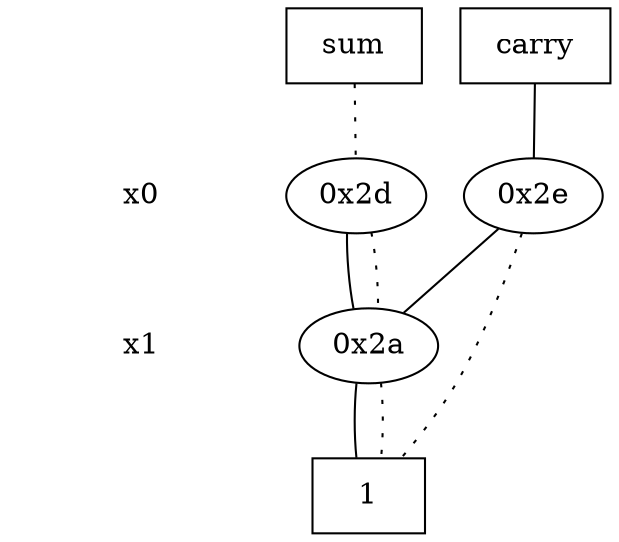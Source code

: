 digraph "DD" {
size = "7.5,10"
center = true;
edge [dir = none];
{ node [shape = plaintext];
  edge [style = invis];
  "CONST NODES" [style = invis];
" x0 " -> " x1 " -> "CONST NODES"; 
}
{ rank = same; node [shape = box]; edge [style = invis];
"  sum  " -> "  carry  "; }
{ rank = same; " x0 ";
"0x2e";
"0x2d";
}
{ rank = same; " x1 ";
"0x2a";
}
{ rank = same; "CONST NODES";
{ node [shape = box]; "0x25";
}
}
"  sum  " -> "0x2d" [style = dotted];
"  carry  " -> "0x2e" [style = solid];
"0x2e" -> "0x2a";
"0x2e" -> "0x25" [style = dotted];
"0x2d" -> "0x2a";
"0x2d" -> "0x2a" [style = dotted];
"0x2a" -> "0x25";
"0x2a" -> "0x25" [style = dotted];
"0x25" [label = "1"];
}
